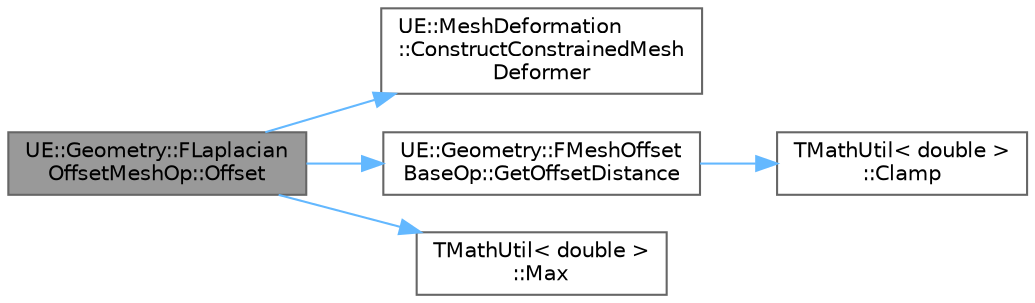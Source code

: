 digraph "UE::Geometry::FLaplacianOffsetMeshOp::Offset"
{
 // INTERACTIVE_SVG=YES
 // LATEX_PDF_SIZE
  bgcolor="transparent";
  edge [fontname=Helvetica,fontsize=10,labelfontname=Helvetica,labelfontsize=10];
  node [fontname=Helvetica,fontsize=10,shape=box,height=0.2,width=0.4];
  rankdir="LR";
  Node1 [id="Node000001",label="UE::Geometry::FLaplacian\lOffsetMeshOp::Offset",height=0.2,width=0.4,color="gray40", fillcolor="grey60", style="filled", fontcolor="black",tooltip=" "];
  Node1 -> Node2 [id="edge1_Node000001_Node000002",color="steelblue1",style="solid",tooltip=" "];
  Node2 [id="Node000002",label="UE::MeshDeformation\l::ConstructConstrainedMesh\lDeformer",height=0.2,width=0.4,color="grey40", fillcolor="white", style="filled",URL="$da/df1/namespaceUE_1_1MeshDeformation.html#af7b567308bbbd1c53a64485d79191860",tooltip="Solves the linear system for p_vec."];
  Node1 -> Node3 [id="edge2_Node000001_Node000003",color="steelblue1",style="solid",tooltip=" "];
  Node3 [id="Node000003",label="UE::Geometry::FMeshOffset\lBaseOp::GetOffsetDistance",height=0.2,width=0.4,color="grey40", fillcolor="white", style="filled",URL="$d6/d81/classUE_1_1Geometry_1_1FMeshOffsetBaseOp.html#a270ed4c34153f34d1a6671d8b9744593",tooltip=" "];
  Node3 -> Node4 [id="edge3_Node000003_Node000004",color="steelblue1",style="solid",tooltip=" "];
  Node4 [id="Node000004",label="TMathUtil\< double \>\l::Clamp",height=0.2,width=0.4,color="grey40", fillcolor="white", style="filled",URL="$df/d8b/classTMathUtil.html#a5140b8f6ca300865afb4f248051d5b08",tooltip=" "];
  Node1 -> Node5 [id="edge4_Node000001_Node000005",color="steelblue1",style="solid",tooltip=" "];
  Node5 [id="Node000005",label="TMathUtil\< double \>\l::Max",height=0.2,width=0.4,color="grey40", fillcolor="white", style="filled",URL="$df/d8b/classTMathUtil.html#a86aea4032b8128254507117600b4a3af",tooltip=" "];
}
